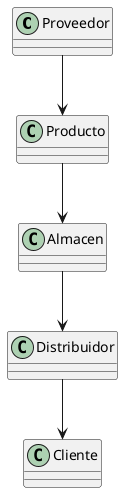 @startuml
class Proveedor{
}

class Producto{
}

class Almacen{
}

class Distribuidor{
}

class Cliente{
}

Proveedor --> Producto
Producto --> Almacen
Almacen --> Distribuidor
Distribuidor --> Cliente
@enduml